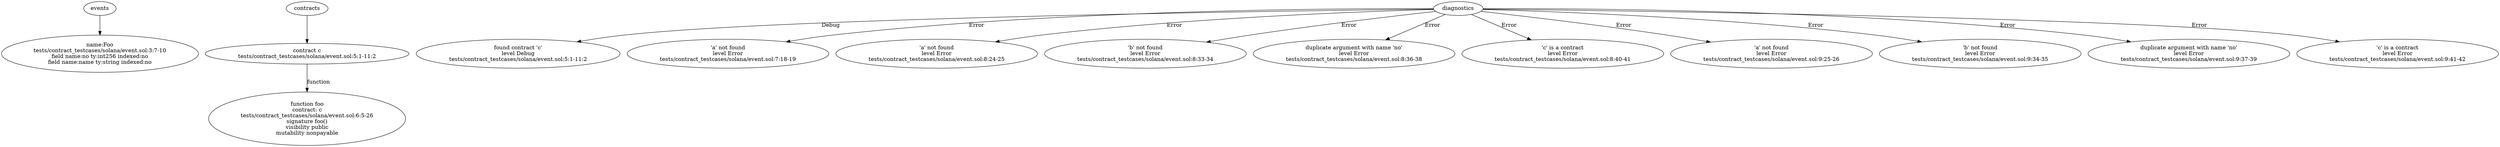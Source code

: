 strict digraph "tests/contract_testcases/solana/event.sol" {
	Foo [label="name:Foo\ntests/contract_testcases/solana/event.sol:3:7-10\nfield name:no ty:int256 indexed:no\nfield name:name ty:string indexed:no"]
	contract [label="contract c\ntests/contract_testcases/solana/event.sol:5:1-11:2"]
	foo [label="function foo\ncontract: c\ntests/contract_testcases/solana/event.sol:6:5-26\nsignature foo()\nvisibility public\nmutability nonpayable"]
	diagnostic [label="found contract 'c'\nlevel Debug\ntests/contract_testcases/solana/event.sol:5:1-11:2"]
	diagnostic_7 [label="'a' not found\nlevel Error\ntests/contract_testcases/solana/event.sol:7:18-19"]
	diagnostic_8 [label="'a' not found\nlevel Error\ntests/contract_testcases/solana/event.sol:8:24-25"]
	diagnostic_9 [label="'b' not found\nlevel Error\ntests/contract_testcases/solana/event.sol:8:33-34"]
	diagnostic_10 [label="duplicate argument with name 'no'\nlevel Error\ntests/contract_testcases/solana/event.sol:8:36-38"]
	diagnostic_11 [label="'c' is a contract\nlevel Error\ntests/contract_testcases/solana/event.sol:8:40-41"]
	diagnostic_12 [label="'a' not found\nlevel Error\ntests/contract_testcases/solana/event.sol:9:25-26"]
	diagnostic_13 [label="'b' not found\nlevel Error\ntests/contract_testcases/solana/event.sol:9:34-35"]
	diagnostic_14 [label="duplicate argument with name 'no'\nlevel Error\ntests/contract_testcases/solana/event.sol:9:37-39"]
	diagnostic_15 [label="'c' is a contract\nlevel Error\ntests/contract_testcases/solana/event.sol:9:41-42"]
	events -> Foo
	contracts -> contract
	contract -> foo [label="function"]
	diagnostics -> diagnostic [label="Debug"]
	diagnostics -> diagnostic_7 [label="Error"]
	diagnostics -> diagnostic_8 [label="Error"]
	diagnostics -> diagnostic_9 [label="Error"]
	diagnostics -> diagnostic_10 [label="Error"]
	diagnostics -> diagnostic_11 [label="Error"]
	diagnostics -> diagnostic_12 [label="Error"]
	diagnostics -> diagnostic_13 [label="Error"]
	diagnostics -> diagnostic_14 [label="Error"]
	diagnostics -> diagnostic_15 [label="Error"]
}

